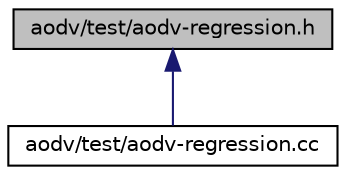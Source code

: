 digraph "aodv/test/aodv-regression.h"
{
  edge [fontname="Helvetica",fontsize="10",labelfontname="Helvetica",labelfontsize="10"];
  node [fontname="Helvetica",fontsize="10",shape=record];
  Node1 [label="aodv/test/aodv-regression.h",height=0.2,width=0.4,color="black", fillcolor="grey75", style="filled", fontcolor="black"];
  Node1 -> Node2 [dir="back",color="midnightblue",fontsize="10",style="solid"];
  Node2 [label="aodv/test/aodv-regression.cc",height=0.2,width=0.4,color="black", fillcolor="white", style="filled",URL="$d2/d04/aodv-regression_8cc.html"];
}
